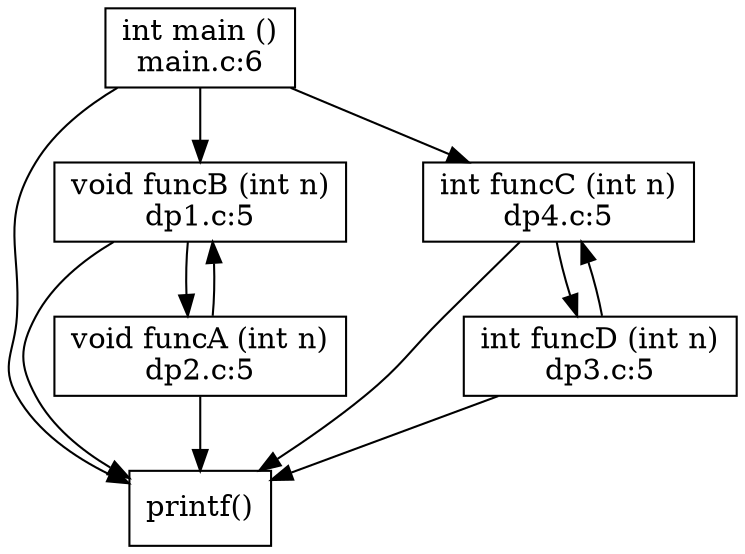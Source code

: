 digraph cflow {
    node [shape="box"]
    main [label="int main ()
main.c:6"]
    main -> printf
    main -> funcB
    main -> funcC
    printf [label="printf()"]
    funcB [label="void funcB (int n)
dp1.c:5"]
    funcB -> printf
    funcB -> funcA
    funcA [label="void funcA (int n)
dp2.c:5"]
    funcA -> printf
    funcA -> funcB
    funcC [label="int funcC (int n)
dp4.c:5"]
    funcC -> printf
    funcC -> funcD
    funcD [label="int funcD (int n)
dp3.c:5"]
    funcD -> printf
    funcD -> funcC
}
